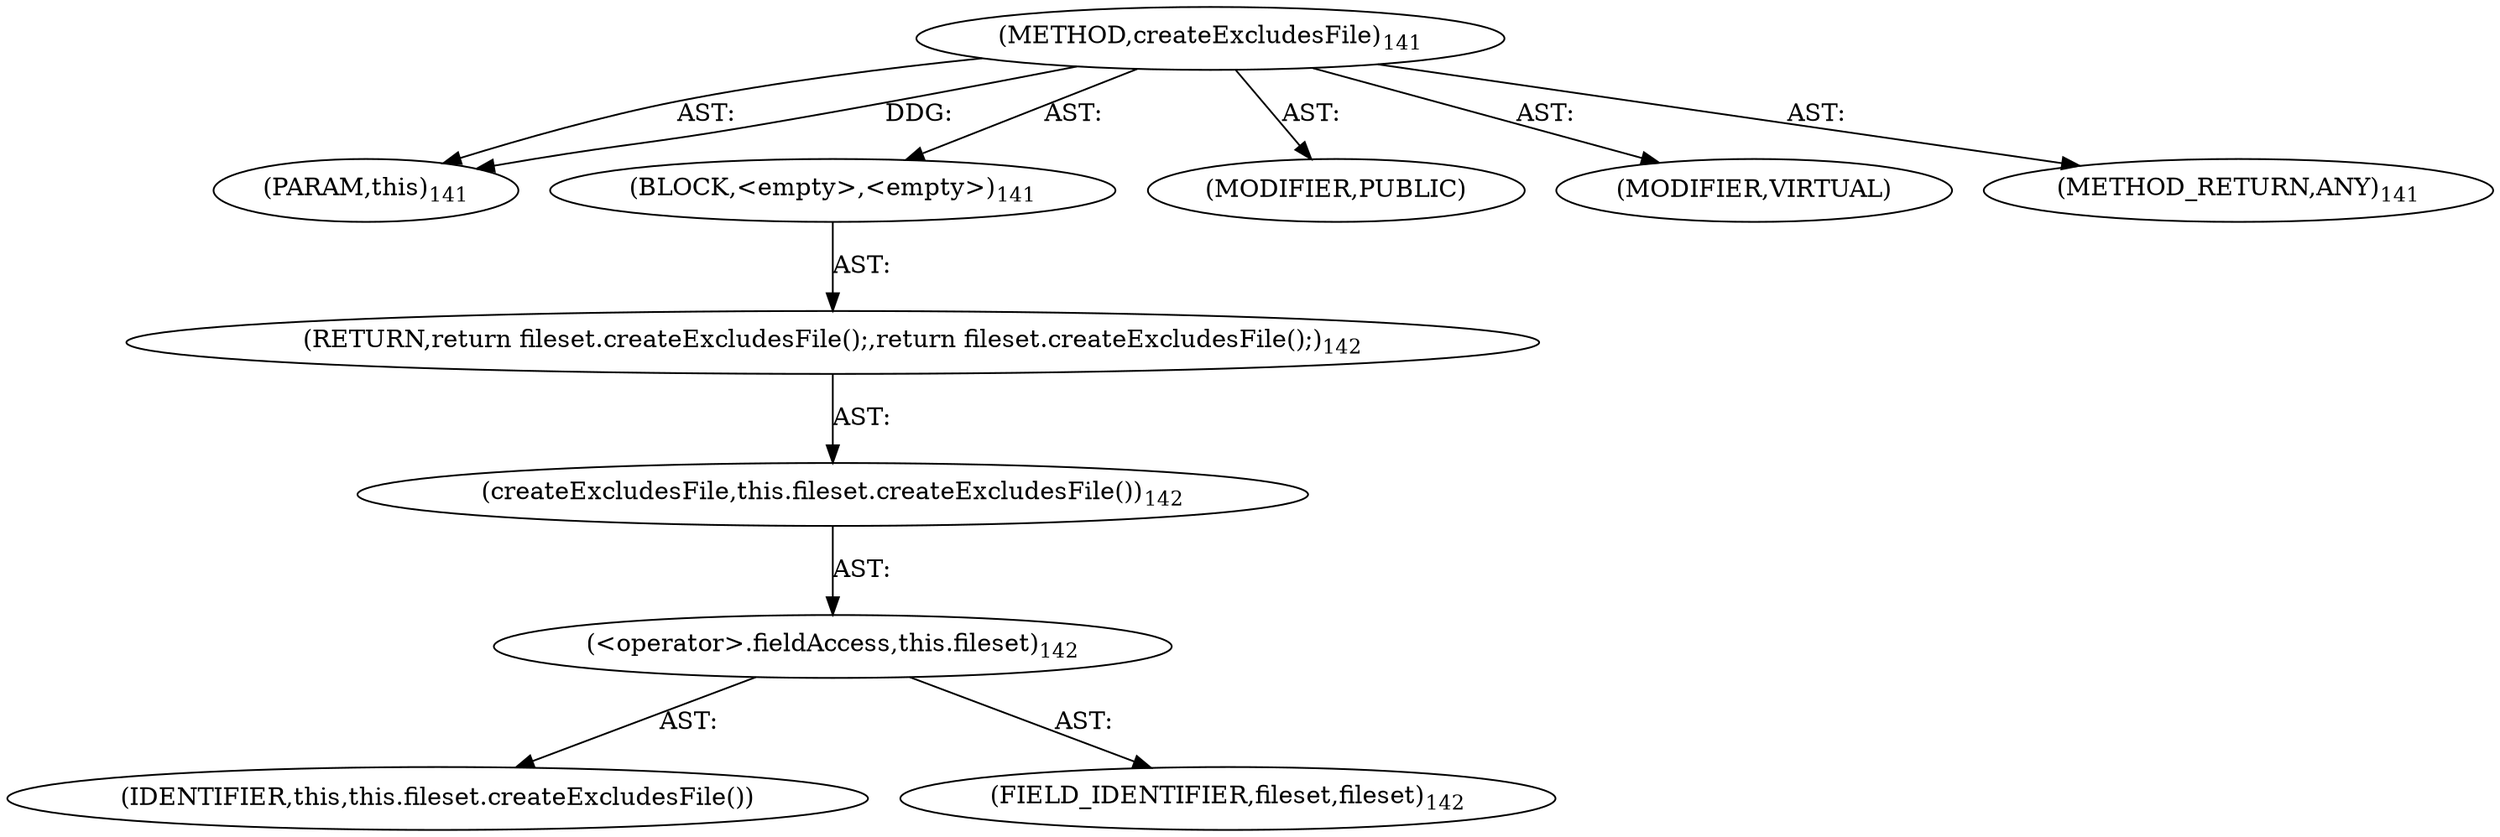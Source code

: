 digraph "createExcludesFile" {  
"111669149700" [label = <(METHOD,createExcludesFile)<SUB>141</SUB>> ]
"115964117000" [label = <(PARAM,this)<SUB>141</SUB>> ]
"25769803780" [label = <(BLOCK,&lt;empty&gt;,&lt;empty&gt;)<SUB>141</SUB>> ]
"146028888067" [label = <(RETURN,return fileset.createExcludesFile();,return fileset.createExcludesFile();)<SUB>142</SUB>> ]
"30064771081" [label = <(createExcludesFile,this.fileset.createExcludesFile())<SUB>142</SUB>> ]
"30064771082" [label = <(&lt;operator&gt;.fieldAccess,this.fileset)<SUB>142</SUB>> ]
"68719476749" [label = <(IDENTIFIER,this,this.fileset.createExcludesFile())> ]
"55834574852" [label = <(FIELD_IDENTIFIER,fileset,fileset)<SUB>142</SUB>> ]
"133143986185" [label = <(MODIFIER,PUBLIC)> ]
"133143986186" [label = <(MODIFIER,VIRTUAL)> ]
"128849018884" [label = <(METHOD_RETURN,ANY)<SUB>141</SUB>> ]
  "111669149700" -> "115964117000"  [ label = "AST: "] 
  "111669149700" -> "25769803780"  [ label = "AST: "] 
  "111669149700" -> "133143986185"  [ label = "AST: "] 
  "111669149700" -> "133143986186"  [ label = "AST: "] 
  "111669149700" -> "128849018884"  [ label = "AST: "] 
  "25769803780" -> "146028888067"  [ label = "AST: "] 
  "146028888067" -> "30064771081"  [ label = "AST: "] 
  "30064771081" -> "30064771082"  [ label = "AST: "] 
  "30064771082" -> "68719476749"  [ label = "AST: "] 
  "30064771082" -> "55834574852"  [ label = "AST: "] 
  "111669149700" -> "115964117000"  [ label = "DDG: "] 
}
